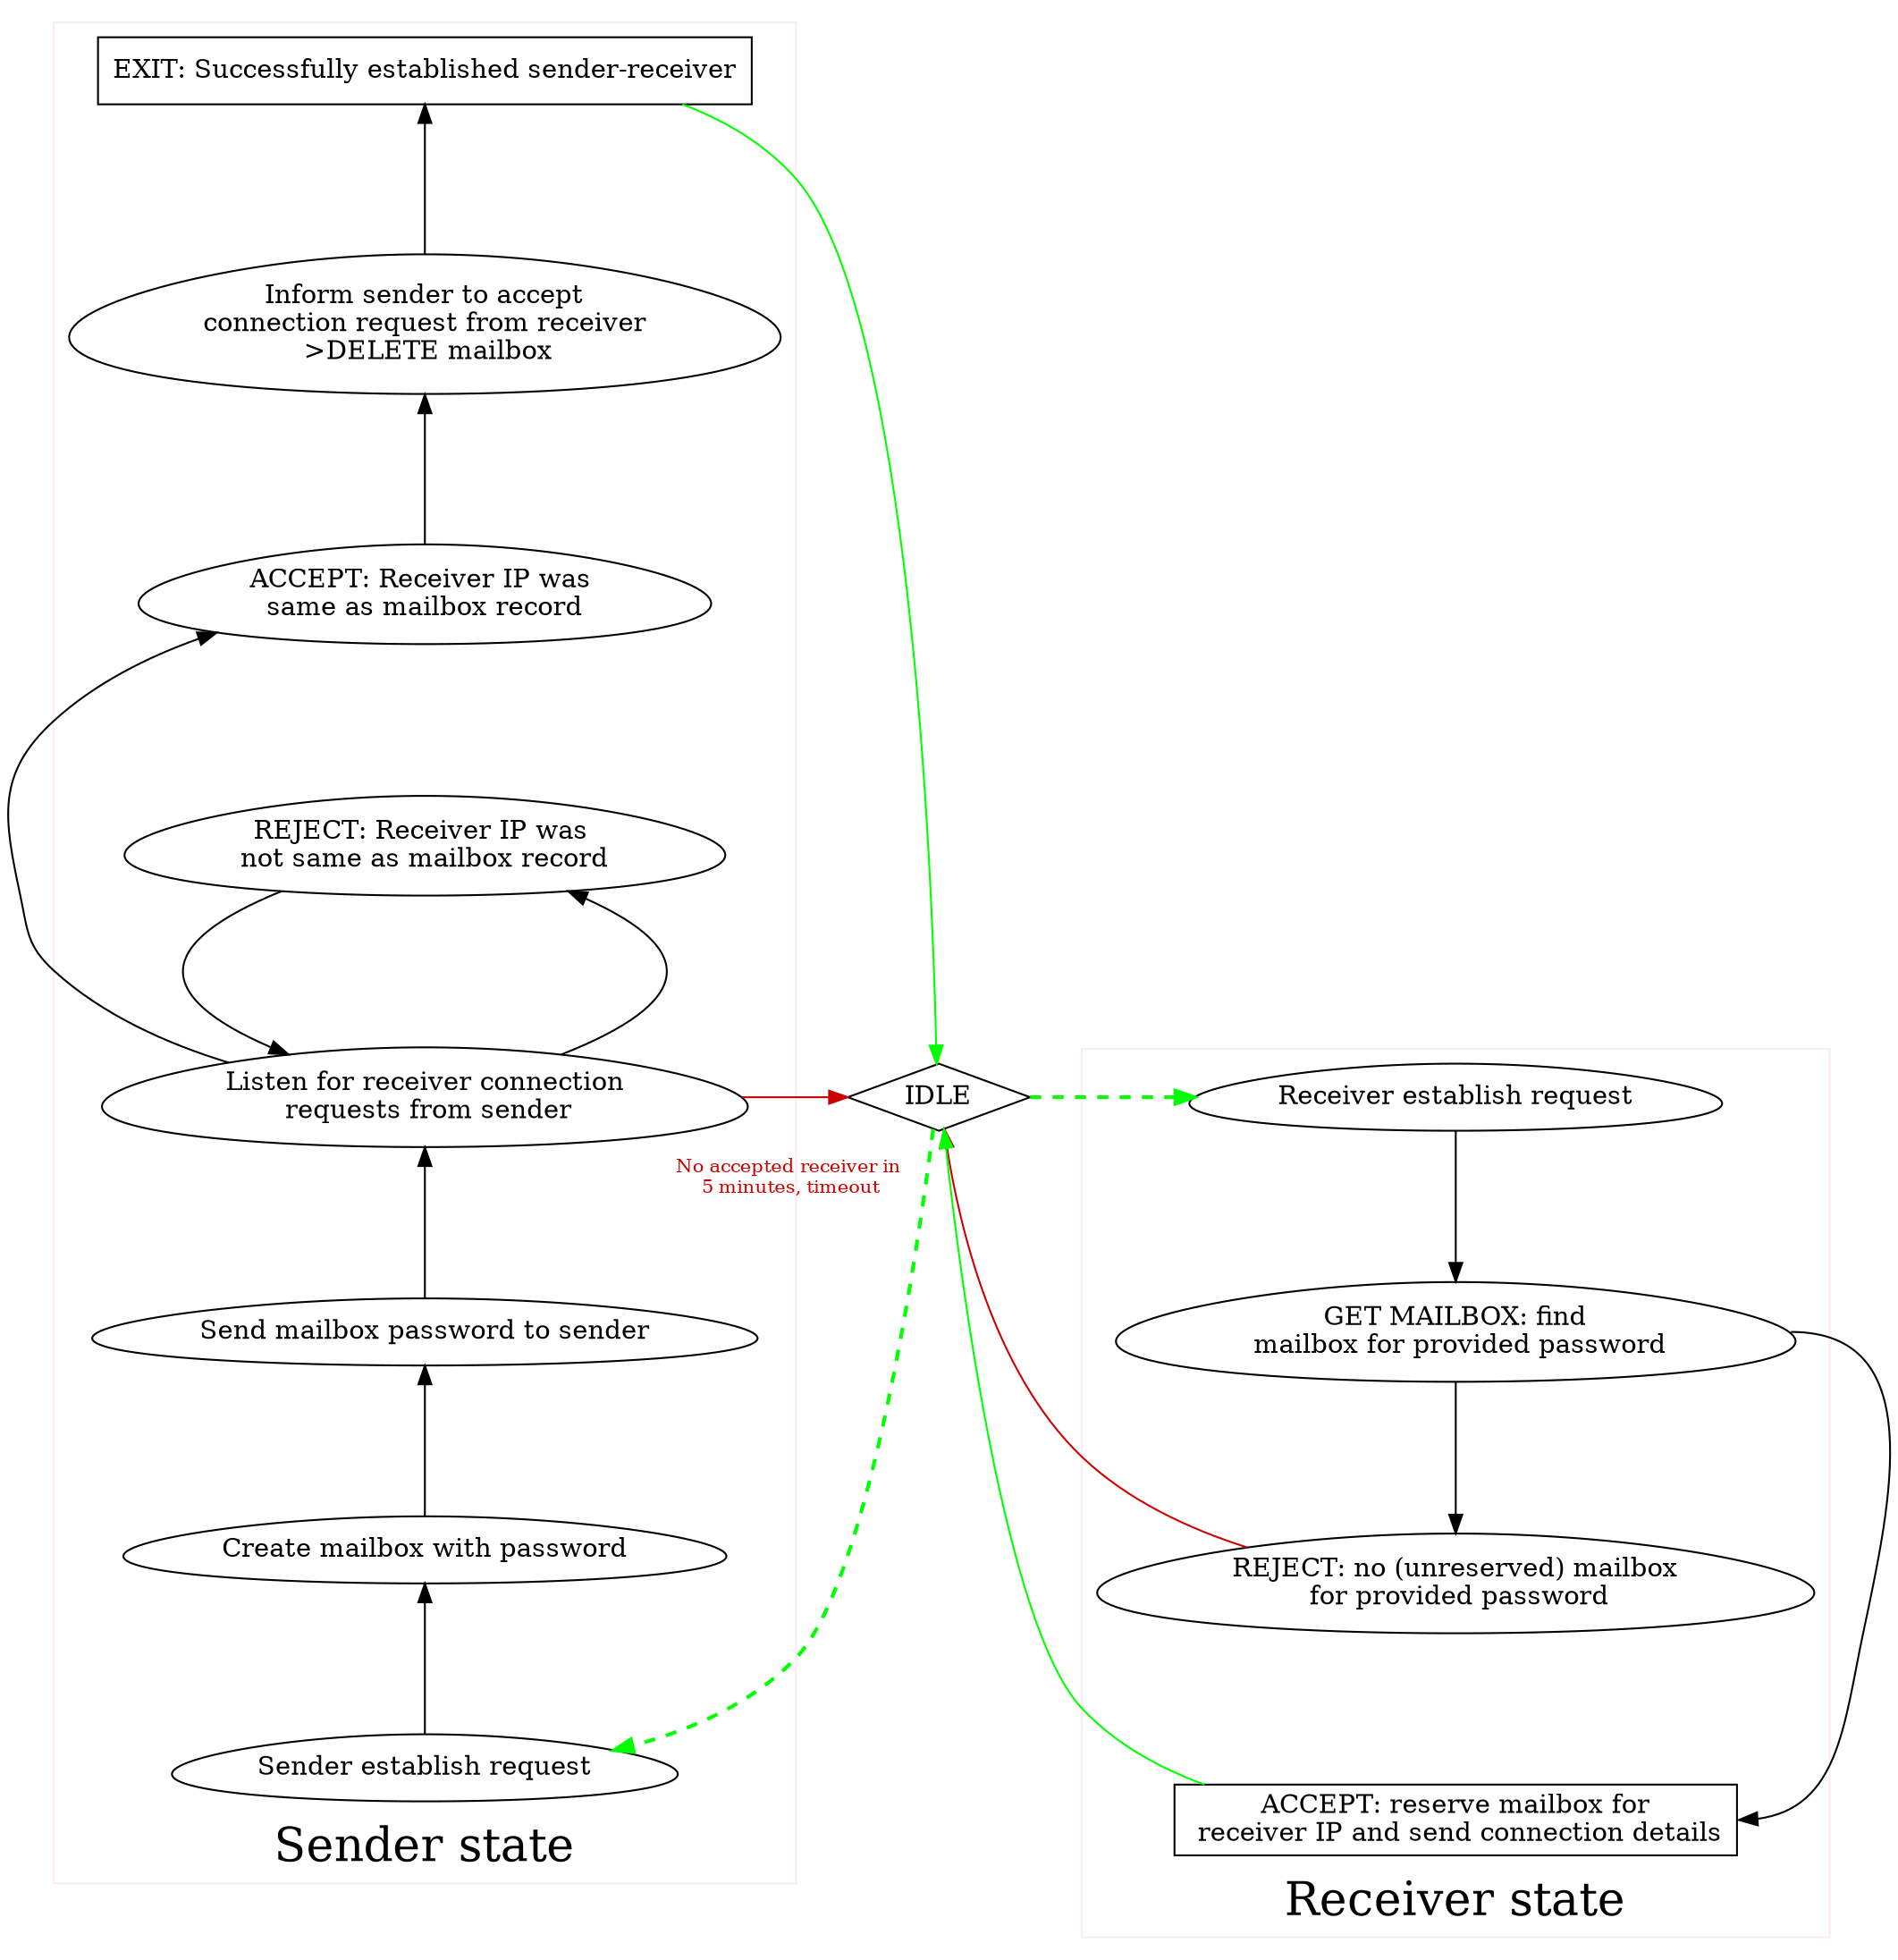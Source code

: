 digraph G {

  subgraph cluster_sender_state {
    node [shape=egg]

    SENDERREQUEST [label="Sender establish request"]
    CREATEMAILBOX [label="Create mailbox with password"]
    SENDMAILBOX [label="Send mailbox password to sender"]
    WAITRECEIVER [label="Listen for receiver connection\n requests from sender"]
    ACCEPTRECEIVER [label="ACCEPT: Receiver IP was \nsame as mailbox record"]
    REJECTRECEIVER [label="REJECT: Receiver IP was \nnot same as mailbox record"]
    WRAPUP [label="Inform sender to accept\nconnection request from receiver\n >DELETE mailbox"]
    CLOSE [label="EXIT: Successfully established sender-receiver"] [shape=box]

    SENDERREQUEST -> CREATEMAILBOX

    CREATEMAILBOX -> SENDMAILBOX
    SENDMAILBOX -> WAITRECEIVER

    WAITRECEIVER -> REJECTRECEIVER
    REJECTRECEIVER -> WAITRECEIVER [constraint=false]

    WAITRECEIVER -> ACCEPTRECEIVER
    ACCEPTRECEIVER -> WRAPUP
    WRAPUP -> CLOSE

		label = "Sender state";
    fontsize = 25;
    labelloc = b;
		color="#FCECEE";
    rank = same;
	}

  subgraph cluster_receiver_state {
    node [shape=egg]

    RECEIVERREQUEST [label="Receiver establish request"]
    GETMAILBOX [label="GET MAILBOX: find\n mailbox for provided password"]
    REJECTPASSWORD [label="REJECT: no (unreserved) mailbox\n for provided password"]
    ACCEPTPASSWORD [label="ACCEPT: reserve mailbox for\n receiver IP and send connection details", shape=box]

    RECEIVERREQUEST -> GETMAILBOX [constraint=false]
    GETMAILBOX -> REJECTPASSWORD [constraint=false]
    GETMAILBOX -> ACCEPTPASSWORD [constraint=false, tailport=e, headport=e]

    label = "Receiver state";
    fontsize = 25;
    labelloc = b;
		color="#FCECEE";
    rank = same; 
	}

  IDLE [shape=diamond]
  IDLE -> SENDERREQUEST [style=dashed, penwidth=2, color=green]
  IDLE -> RECEIVERREQUEST [style=dashed, penwidth=2, color=green]
  
  WAITRECEIVER -> IDLE [taillabel="No accepted receiver in\n 5 minutes, timeout", labeldistance=5.0, labelangle=-60, 
  labelfontcolor="#cc0000", labelfontsize=10, color="#cc0000"]

  CLOSE -> IDLE [color=green]

  REJECTPASSWORD -> IDLE [constraint=false, color="#cc0000"]
  ACCEPTPASSWORD -> IDLE [constraint=false, color=green]

  rankdir=LR;
  newrank=true;
  nodesep=1.12;

}